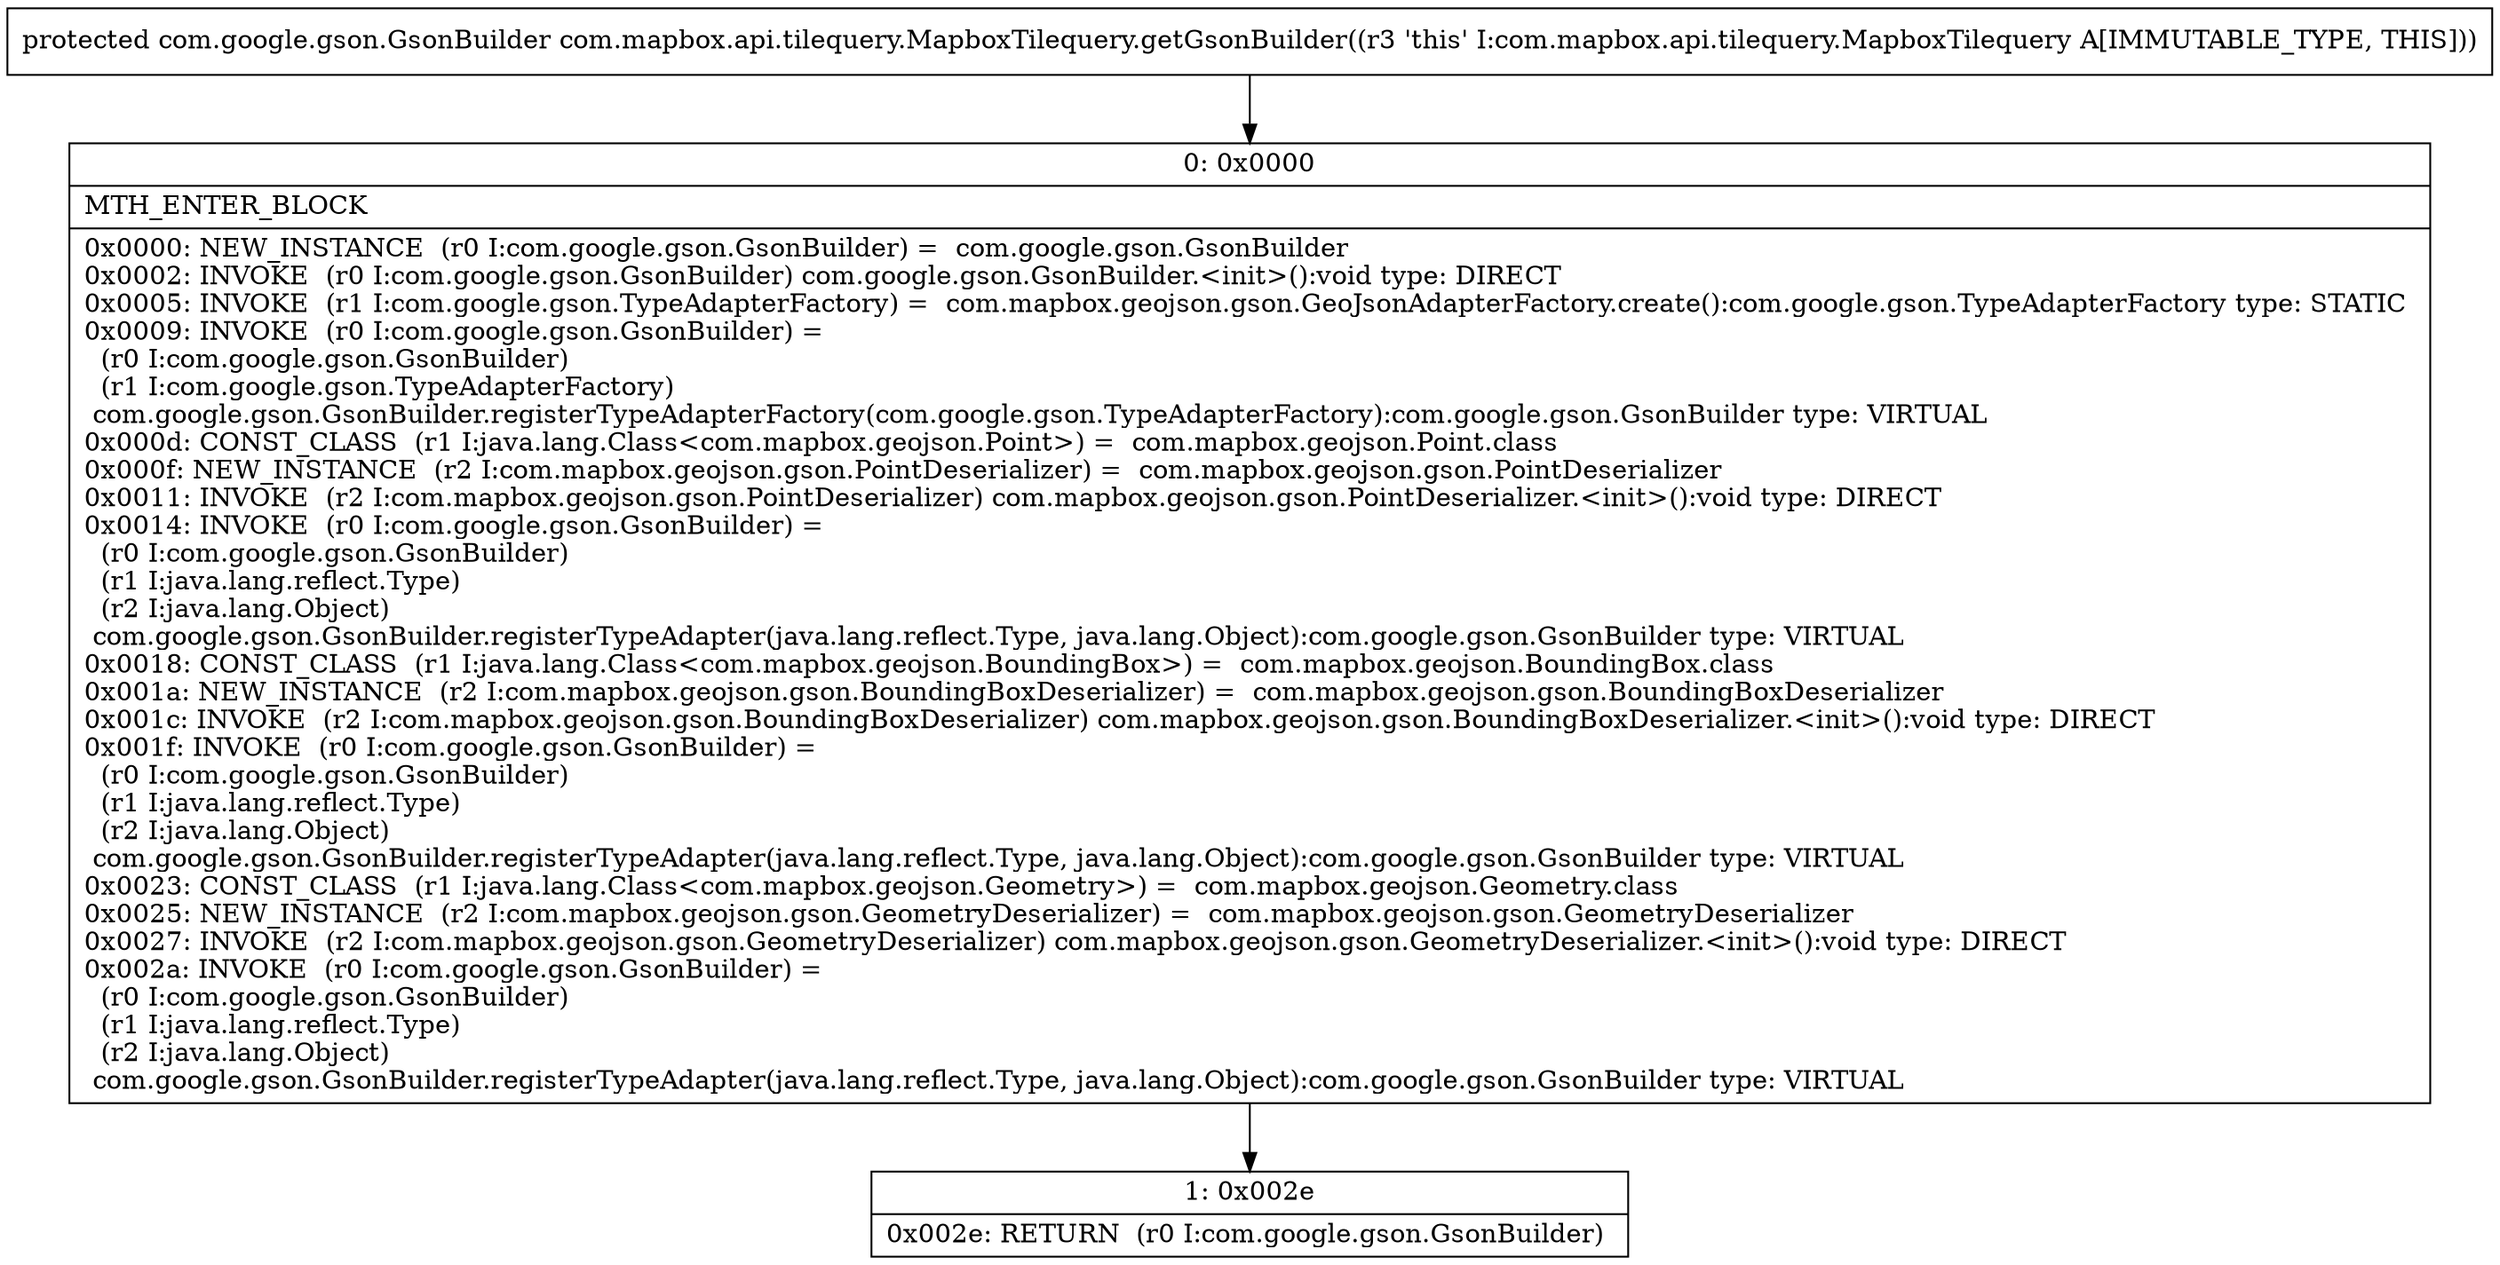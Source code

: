 digraph "CFG forcom.mapbox.api.tilequery.MapboxTilequery.getGsonBuilder()Lcom\/google\/gson\/GsonBuilder;" {
Node_0 [shape=record,label="{0\:\ 0x0000|MTH_ENTER_BLOCK\l|0x0000: NEW_INSTANCE  (r0 I:com.google.gson.GsonBuilder) =  com.google.gson.GsonBuilder \l0x0002: INVOKE  (r0 I:com.google.gson.GsonBuilder) com.google.gson.GsonBuilder.\<init\>():void type: DIRECT \l0x0005: INVOKE  (r1 I:com.google.gson.TypeAdapterFactory) =  com.mapbox.geojson.gson.GeoJsonAdapterFactory.create():com.google.gson.TypeAdapterFactory type: STATIC \l0x0009: INVOKE  (r0 I:com.google.gson.GsonBuilder) = \l  (r0 I:com.google.gson.GsonBuilder)\l  (r1 I:com.google.gson.TypeAdapterFactory)\l com.google.gson.GsonBuilder.registerTypeAdapterFactory(com.google.gson.TypeAdapterFactory):com.google.gson.GsonBuilder type: VIRTUAL \l0x000d: CONST_CLASS  (r1 I:java.lang.Class\<com.mapbox.geojson.Point\>) =  com.mapbox.geojson.Point.class \l0x000f: NEW_INSTANCE  (r2 I:com.mapbox.geojson.gson.PointDeserializer) =  com.mapbox.geojson.gson.PointDeserializer \l0x0011: INVOKE  (r2 I:com.mapbox.geojson.gson.PointDeserializer) com.mapbox.geojson.gson.PointDeserializer.\<init\>():void type: DIRECT \l0x0014: INVOKE  (r0 I:com.google.gson.GsonBuilder) = \l  (r0 I:com.google.gson.GsonBuilder)\l  (r1 I:java.lang.reflect.Type)\l  (r2 I:java.lang.Object)\l com.google.gson.GsonBuilder.registerTypeAdapter(java.lang.reflect.Type, java.lang.Object):com.google.gson.GsonBuilder type: VIRTUAL \l0x0018: CONST_CLASS  (r1 I:java.lang.Class\<com.mapbox.geojson.BoundingBox\>) =  com.mapbox.geojson.BoundingBox.class \l0x001a: NEW_INSTANCE  (r2 I:com.mapbox.geojson.gson.BoundingBoxDeserializer) =  com.mapbox.geojson.gson.BoundingBoxDeserializer \l0x001c: INVOKE  (r2 I:com.mapbox.geojson.gson.BoundingBoxDeserializer) com.mapbox.geojson.gson.BoundingBoxDeserializer.\<init\>():void type: DIRECT \l0x001f: INVOKE  (r0 I:com.google.gson.GsonBuilder) = \l  (r0 I:com.google.gson.GsonBuilder)\l  (r1 I:java.lang.reflect.Type)\l  (r2 I:java.lang.Object)\l com.google.gson.GsonBuilder.registerTypeAdapter(java.lang.reflect.Type, java.lang.Object):com.google.gson.GsonBuilder type: VIRTUAL \l0x0023: CONST_CLASS  (r1 I:java.lang.Class\<com.mapbox.geojson.Geometry\>) =  com.mapbox.geojson.Geometry.class \l0x0025: NEW_INSTANCE  (r2 I:com.mapbox.geojson.gson.GeometryDeserializer) =  com.mapbox.geojson.gson.GeometryDeserializer \l0x0027: INVOKE  (r2 I:com.mapbox.geojson.gson.GeometryDeserializer) com.mapbox.geojson.gson.GeometryDeserializer.\<init\>():void type: DIRECT \l0x002a: INVOKE  (r0 I:com.google.gson.GsonBuilder) = \l  (r0 I:com.google.gson.GsonBuilder)\l  (r1 I:java.lang.reflect.Type)\l  (r2 I:java.lang.Object)\l com.google.gson.GsonBuilder.registerTypeAdapter(java.lang.reflect.Type, java.lang.Object):com.google.gson.GsonBuilder type: VIRTUAL \l}"];
Node_1 [shape=record,label="{1\:\ 0x002e|0x002e: RETURN  (r0 I:com.google.gson.GsonBuilder) \l}"];
MethodNode[shape=record,label="{protected com.google.gson.GsonBuilder com.mapbox.api.tilequery.MapboxTilequery.getGsonBuilder((r3 'this' I:com.mapbox.api.tilequery.MapboxTilequery A[IMMUTABLE_TYPE, THIS])) }"];
MethodNode -> Node_0;
Node_0 -> Node_1;
}

